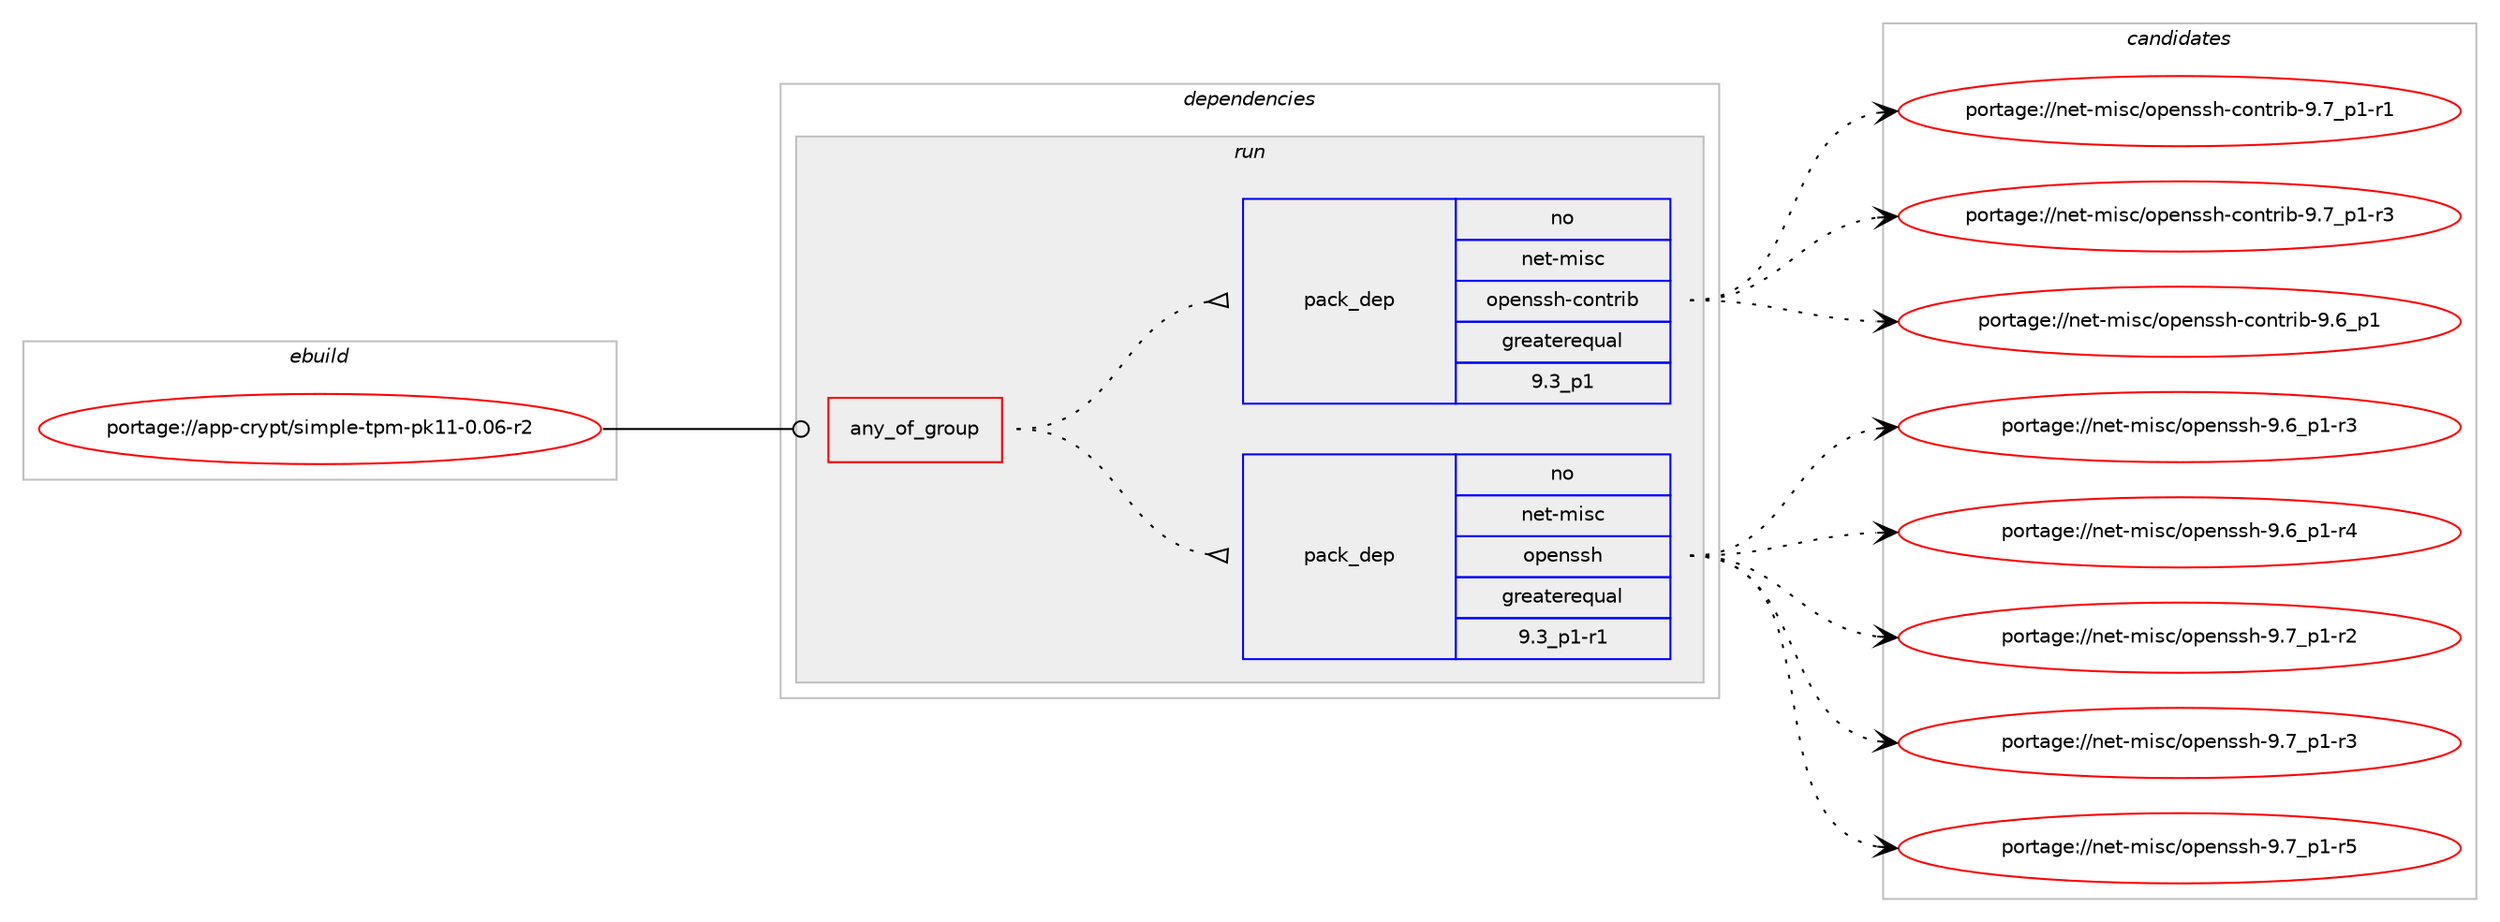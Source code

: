 digraph prolog {

# *************
# Graph options
# *************

newrank=true;
concentrate=true;
compound=true;
graph [rankdir=LR,fontname=Helvetica,fontsize=10,ranksep=1.5];#, ranksep=2.5, nodesep=0.2];
edge  [arrowhead=vee];
node  [fontname=Helvetica,fontsize=10];

# **********
# The ebuild
# **********

subgraph cluster_leftcol {
color=gray;
rank=same;
label=<<i>ebuild</i>>;
id [label="portage://app-crypt/simple-tpm-pk11-0.06-r2", color=red, width=4, href="../app-crypt/simple-tpm-pk11-0.06-r2.svg"];
}

# ****************
# The dependencies
# ****************

subgraph cluster_midcol {
color=gray;
label=<<i>dependencies</i>>;
subgraph cluster_compile {
fillcolor="#eeeeee";
style=filled;
label=<<i>compile</i>>;
# *** BEGIN UNKNOWN DEPENDENCY TYPE (TODO) ***
# id -> package_dependency(portage://app-crypt/simple-tpm-pk11-0.06-r2,install,no,app-crypt,tpm-tools,none,[,,],[],[use(enable(pkcs11),none)])
# *** END UNKNOWN DEPENDENCY TYPE (TODO) ***

# *** BEGIN UNKNOWN DEPENDENCY TYPE (TODO) ***
# id -> package_dependency(portage://app-crypt/simple-tpm-pk11-0.06-r2,install,no,app-crypt,trousers,none,[,,],[],[])
# *** END UNKNOWN DEPENDENCY TYPE (TODO) ***

# *** BEGIN UNKNOWN DEPENDENCY TYPE (TODO) ***
# id -> package_dependency(portage://app-crypt/simple-tpm-pk11-0.06-r2,install,no,dev-libs,opencryptoki,none,[,,],[],[use(enable(tpm),none)])
# *** END UNKNOWN DEPENDENCY TYPE (TODO) ***

# *** BEGIN UNKNOWN DEPENDENCY TYPE (TODO) ***
# id -> package_dependency(portage://app-crypt/simple-tpm-pk11-0.06-r2,install,no,dev-libs,openssl,none,[,,],any_same_slot,[])
# *** END UNKNOWN DEPENDENCY TYPE (TODO) ***

}
subgraph cluster_compileandrun {
fillcolor="#eeeeee";
style=filled;
label=<<i>compile and run</i>>;
}
subgraph cluster_run {
fillcolor="#eeeeee";
style=filled;
label=<<i>run</i>>;
subgraph any87 {
dependency5890 [label=<<TABLE BORDER="0" CELLBORDER="1" CELLSPACING="0" CELLPADDING="4"><TR><TD CELLPADDING="10">any_of_group</TD></TR></TABLE>>, shape=none, color=red];subgraph pack2179 {
dependency5891 [label=<<TABLE BORDER="0" CELLBORDER="1" CELLSPACING="0" CELLPADDING="4" WIDTH="220"><TR><TD ROWSPAN="6" CELLPADDING="30">pack_dep</TD></TR><TR><TD WIDTH="110">no</TD></TR><TR><TD>net-misc</TD></TR><TR><TD>openssh</TD></TR><TR><TD>greaterequal</TD></TR><TR><TD>9.3_p1-r1</TD></TR></TABLE>>, shape=none, color=blue];
}
dependency5890:e -> dependency5891:w [weight=20,style="dotted",arrowhead="oinv"];
subgraph pack2180 {
dependency5892 [label=<<TABLE BORDER="0" CELLBORDER="1" CELLSPACING="0" CELLPADDING="4" WIDTH="220"><TR><TD ROWSPAN="6" CELLPADDING="30">pack_dep</TD></TR><TR><TD WIDTH="110">no</TD></TR><TR><TD>net-misc</TD></TR><TR><TD>openssh-contrib</TD></TR><TR><TD>greaterequal</TD></TR><TR><TD>9.3_p1</TD></TR></TABLE>>, shape=none, color=blue];
}
dependency5890:e -> dependency5892:w [weight=20,style="dotted",arrowhead="oinv"];
}
id:e -> dependency5890:w [weight=20,style="solid",arrowhead="odot"];
# *** BEGIN UNKNOWN DEPENDENCY TYPE (TODO) ***
# id -> package_dependency(portage://app-crypt/simple-tpm-pk11-0.06-r2,run,no,app-crypt,tpm-tools,none,[,,],[],[use(enable(pkcs11),none)])
# *** END UNKNOWN DEPENDENCY TYPE (TODO) ***

# *** BEGIN UNKNOWN DEPENDENCY TYPE (TODO) ***
# id -> package_dependency(portage://app-crypt/simple-tpm-pk11-0.06-r2,run,no,app-crypt,trousers,none,[,,],[],[])
# *** END UNKNOWN DEPENDENCY TYPE (TODO) ***

# *** BEGIN UNKNOWN DEPENDENCY TYPE (TODO) ***
# id -> package_dependency(portage://app-crypt/simple-tpm-pk11-0.06-r2,run,no,dev-libs,opencryptoki,none,[,,],[],[use(enable(tpm),none)])
# *** END UNKNOWN DEPENDENCY TYPE (TODO) ***

# *** BEGIN UNKNOWN DEPENDENCY TYPE (TODO) ***
# id -> package_dependency(portage://app-crypt/simple-tpm-pk11-0.06-r2,run,no,dev-libs,openssl,none,[,,],any_same_slot,[])
# *** END UNKNOWN DEPENDENCY TYPE (TODO) ***

}
}

# **************
# The candidates
# **************

subgraph cluster_choices {
rank=same;
color=gray;
label=<<i>candidates</i>>;

subgraph choice2179 {
color=black;
nodesep=1;
choice1101011164510910511599471111121011101151151044557465495112494511451 [label="portage://net-misc/openssh-9.6_p1-r3", color=red, width=4,href="../net-misc/openssh-9.6_p1-r3.svg"];
choice1101011164510910511599471111121011101151151044557465495112494511452 [label="portage://net-misc/openssh-9.6_p1-r4", color=red, width=4,href="../net-misc/openssh-9.6_p1-r4.svg"];
choice1101011164510910511599471111121011101151151044557465595112494511450 [label="portage://net-misc/openssh-9.7_p1-r2", color=red, width=4,href="../net-misc/openssh-9.7_p1-r2.svg"];
choice1101011164510910511599471111121011101151151044557465595112494511451 [label="portage://net-misc/openssh-9.7_p1-r3", color=red, width=4,href="../net-misc/openssh-9.7_p1-r3.svg"];
choice1101011164510910511599471111121011101151151044557465595112494511453 [label="portage://net-misc/openssh-9.7_p1-r5", color=red, width=4,href="../net-misc/openssh-9.7_p1-r5.svg"];
dependency5891:e -> choice1101011164510910511599471111121011101151151044557465495112494511451:w [style=dotted,weight="100"];
dependency5891:e -> choice1101011164510910511599471111121011101151151044557465495112494511452:w [style=dotted,weight="100"];
dependency5891:e -> choice1101011164510910511599471111121011101151151044557465595112494511450:w [style=dotted,weight="100"];
dependency5891:e -> choice1101011164510910511599471111121011101151151044557465595112494511451:w [style=dotted,weight="100"];
dependency5891:e -> choice1101011164510910511599471111121011101151151044557465595112494511453:w [style=dotted,weight="100"];
}
subgraph choice2180 {
color=black;
nodesep=1;
choice110101116451091051159947111112101110115115104459911111011611410598455746549511249 [label="portage://net-misc/openssh-contrib-9.6_p1", color=red, width=4,href="../net-misc/openssh-contrib-9.6_p1.svg"];
choice1101011164510910511599471111121011101151151044599111110116114105984557465595112494511449 [label="portage://net-misc/openssh-contrib-9.7_p1-r1", color=red, width=4,href="../net-misc/openssh-contrib-9.7_p1-r1.svg"];
choice1101011164510910511599471111121011101151151044599111110116114105984557465595112494511451 [label="portage://net-misc/openssh-contrib-9.7_p1-r3", color=red, width=4,href="../net-misc/openssh-contrib-9.7_p1-r3.svg"];
dependency5892:e -> choice110101116451091051159947111112101110115115104459911111011611410598455746549511249:w [style=dotted,weight="100"];
dependency5892:e -> choice1101011164510910511599471111121011101151151044599111110116114105984557465595112494511449:w [style=dotted,weight="100"];
dependency5892:e -> choice1101011164510910511599471111121011101151151044599111110116114105984557465595112494511451:w [style=dotted,weight="100"];
}
}

}
